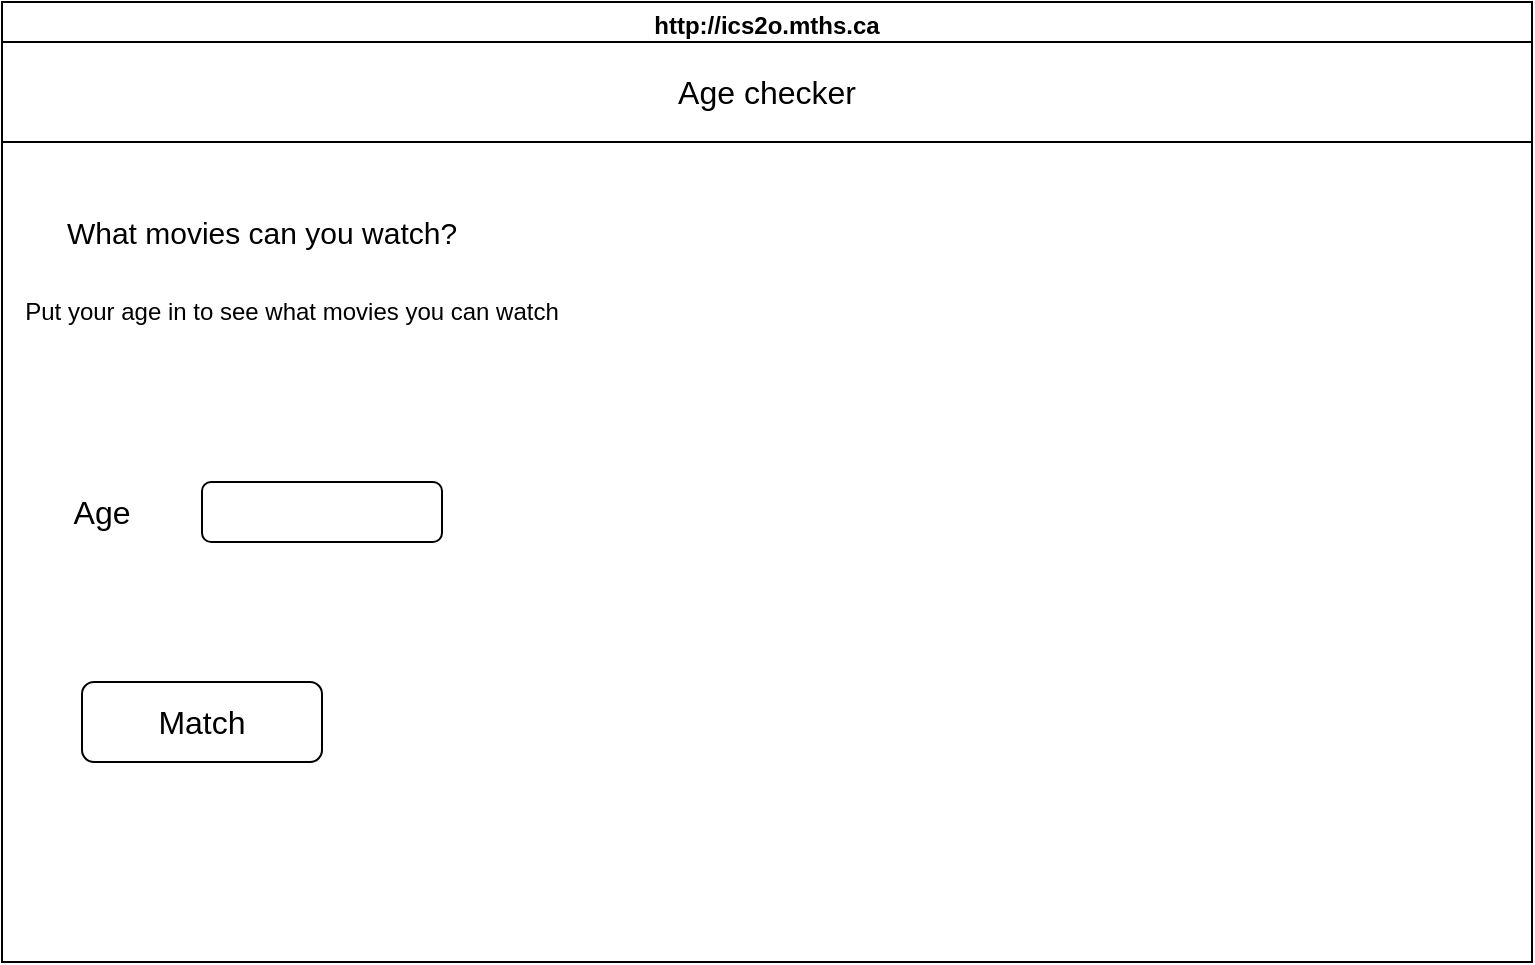 <mxfile>
    <diagram id="HIP3nbAZw_EuaXWnEj3U" name="Page-1">
        <mxGraphModel dx="466" dy="362" grid="1" gridSize="10" guides="1" tooltips="1" connect="1" arrows="1" fold="1" page="1" pageScale="1" pageWidth="850" pageHeight="1100" math="0" shadow="0">
            <root>
                <mxCell id="0"/>
                <mxCell id="1" parent="0"/>
                <mxCell id="8" value="http://ics2o.mths.ca" style="swimlane;whiteSpace=wrap;html=1;" parent="1" vertex="1">
                    <mxGeometry x="20" y="30" width="765" height="480" as="geometry"/>
                </mxCell>
                <mxCell id="9" value="&lt;font style=&quot;font-size: 16px;&quot;&gt;Age checker&lt;/font&gt;" style="rounded=0;whiteSpace=wrap;html=1;" parent="8" vertex="1">
                    <mxGeometry y="20" width="765" height="50" as="geometry"/>
                </mxCell>
                <mxCell id="10" value="&lt;span style=&quot;font-size: 15px;&quot;&gt;What movies can you watch?&lt;/span&gt;" style="text;html=1;strokeColor=none;fillColor=none;align=center;verticalAlign=middle;whiteSpace=wrap;rounded=0;" parent="8" vertex="1">
                    <mxGeometry x="30" y="100" width="200" height="30" as="geometry"/>
                </mxCell>
                <mxCell id="11" value="Put your age in to see what movies you can watch" style="text;html=1;strokeColor=none;fillColor=none;align=center;verticalAlign=middle;whiteSpace=wrap;rounded=0;" parent="8" vertex="1">
                    <mxGeometry x="10" y="140" width="270" height="30" as="geometry"/>
                </mxCell>
                <mxCell id="14" value="&lt;span style=&quot;font-size: 16px;&quot;&gt;Match&lt;br&gt;&lt;/span&gt;" style="rounded=1;whiteSpace=wrap;html=1;" parent="8" vertex="1">
                    <mxGeometry x="40" y="340" width="120" height="40" as="geometry"/>
                </mxCell>
                <mxCell id="15" value="" style="rounded=1;whiteSpace=wrap;html=1;fontSize=16;" vertex="1" parent="8">
                    <mxGeometry x="100" y="240" width="120" height="30" as="geometry"/>
                </mxCell>
                <mxCell id="16" value="Age" style="text;html=1;strokeColor=none;fillColor=none;align=center;verticalAlign=middle;whiteSpace=wrap;rounded=0;fontSize=16;" vertex="1" parent="8">
                    <mxGeometry x="20" y="240" width="60" height="30" as="geometry"/>
                </mxCell>
            </root>
        </mxGraphModel>
    </diagram>
</mxfile>